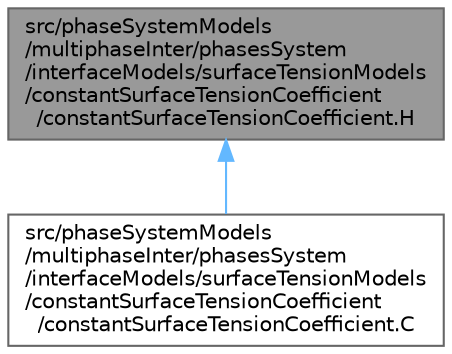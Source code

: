 digraph "src/phaseSystemModels/multiphaseInter/phasesSystem/interfaceModels/surfaceTensionModels/constantSurfaceTensionCoefficient/constantSurfaceTensionCoefficient.H"
{
 // LATEX_PDF_SIZE
  bgcolor="transparent";
  edge [fontname=Helvetica,fontsize=10,labelfontname=Helvetica,labelfontsize=10];
  node [fontname=Helvetica,fontsize=10,shape=box,height=0.2,width=0.4];
  Node1 [id="Node000001",label="src/phaseSystemModels\l/multiphaseInter/phasesSystem\l/interfaceModels/surfaceTensionModels\l/constantSurfaceTensionCoefficient\l/constantSurfaceTensionCoefficient.H",height=0.2,width=0.4,color="gray40", fillcolor="grey60", style="filled", fontcolor="black",tooltip=" "];
  Node1 -> Node2 [id="edge1_Node000001_Node000002",dir="back",color="steelblue1",style="solid",tooltip=" "];
  Node2 [id="Node000002",label="src/phaseSystemModels\l/multiphaseInter/phasesSystem\l/interfaceModels/surfaceTensionModels\l/constantSurfaceTensionCoefficient\l/constantSurfaceTensionCoefficient.C",height=0.2,width=0.4,color="grey40", fillcolor="white", style="filled",URL="$multiphaseInter_2phasesSystem_2interfaceModels_2surfaceTensionModels_2constantSurfaceTensionCoef1e00d9d5841d486fc52fd3260befb909.html",tooltip=" "];
}
